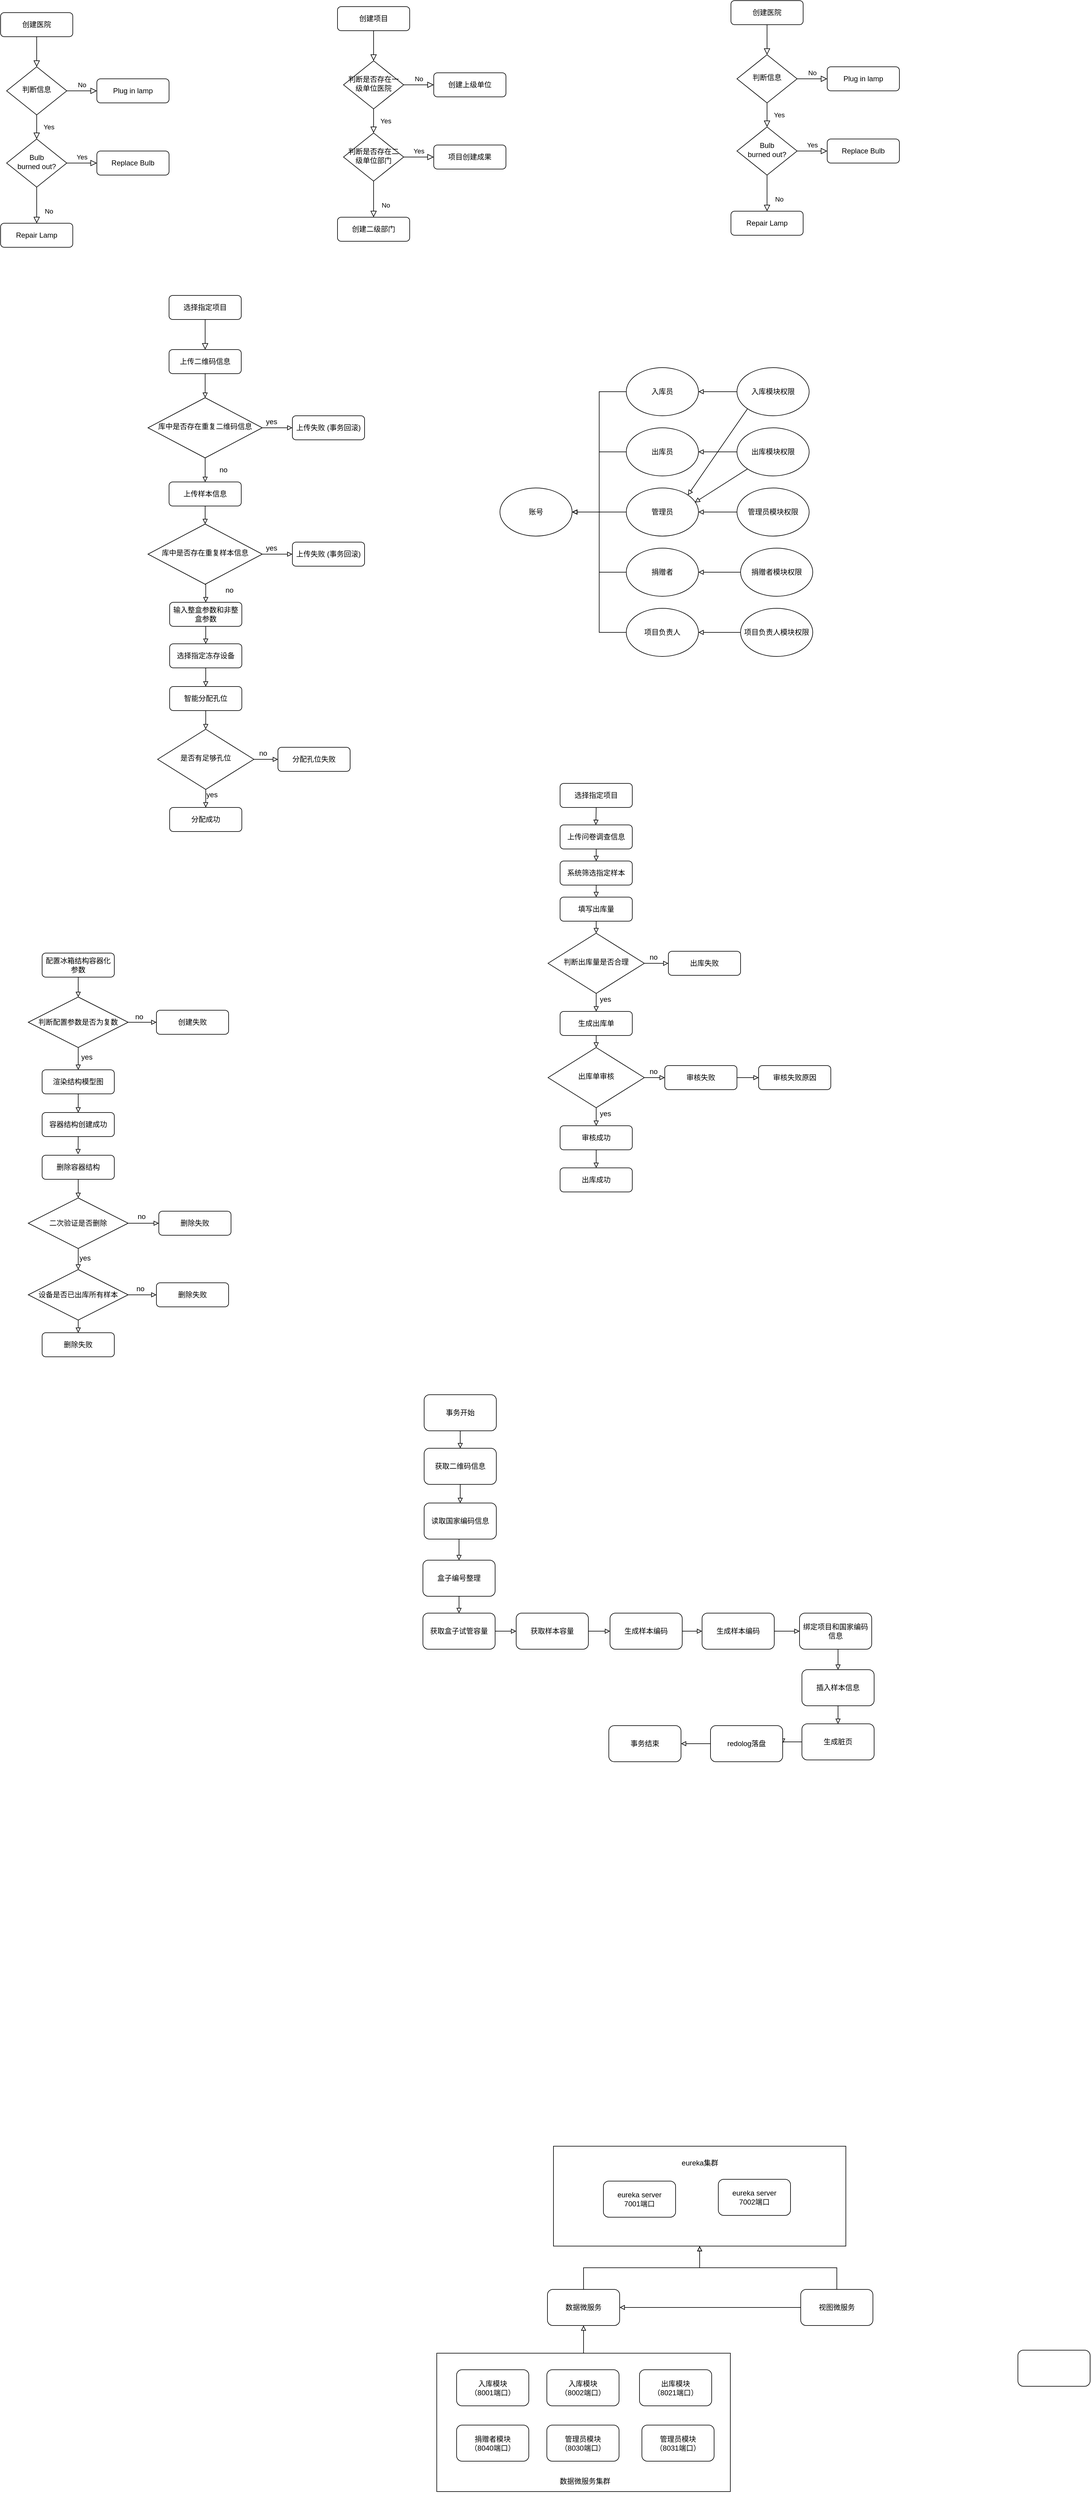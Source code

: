 <mxfile version="17.4.0" type="github">
  <diagram id="C5RBs43oDa-KdzZeNtuy" name="Page-1">
    <mxGraphModel dx="1426" dy="726" grid="0" gridSize="10" guides="1" tooltips="1" connect="1" arrows="1" fold="1" page="1" pageScale="1" pageWidth="827" pageHeight="1169" math="0" shadow="0">
      <root>
        <mxCell id="WIyWlLk6GJQsqaUBKTNV-0" />
        <mxCell id="WIyWlLk6GJQsqaUBKTNV-1" parent="WIyWlLk6GJQsqaUBKTNV-0" />
        <mxCell id="WIyWlLk6GJQsqaUBKTNV-2" value="" style="rounded=0;html=1;jettySize=auto;orthogonalLoop=1;fontSize=11;endArrow=block;endFill=0;endSize=8;strokeWidth=1;shadow=0;labelBackgroundColor=none;edgeStyle=orthogonalEdgeStyle;" parent="WIyWlLk6GJQsqaUBKTNV-1" source="WIyWlLk6GJQsqaUBKTNV-3" target="WIyWlLk6GJQsqaUBKTNV-6" edge="1">
          <mxGeometry relative="1" as="geometry" />
        </mxCell>
        <mxCell id="WIyWlLk6GJQsqaUBKTNV-3" value="创建医院" style="rounded=1;whiteSpace=wrap;html=1;fontSize=12;glass=0;strokeWidth=1;shadow=0;" parent="WIyWlLk6GJQsqaUBKTNV-1" vertex="1">
          <mxGeometry x="160" y="80" width="120" height="40" as="geometry" />
        </mxCell>
        <mxCell id="WIyWlLk6GJQsqaUBKTNV-4" value="Yes" style="rounded=0;html=1;jettySize=auto;orthogonalLoop=1;fontSize=11;endArrow=block;endFill=0;endSize=8;strokeWidth=1;shadow=0;labelBackgroundColor=none;edgeStyle=orthogonalEdgeStyle;" parent="WIyWlLk6GJQsqaUBKTNV-1" source="WIyWlLk6GJQsqaUBKTNV-6" target="WIyWlLk6GJQsqaUBKTNV-10" edge="1">
          <mxGeometry y="20" relative="1" as="geometry">
            <mxPoint as="offset" />
          </mxGeometry>
        </mxCell>
        <mxCell id="WIyWlLk6GJQsqaUBKTNV-5" value="No" style="edgeStyle=orthogonalEdgeStyle;rounded=0;html=1;jettySize=auto;orthogonalLoop=1;fontSize=11;endArrow=block;endFill=0;endSize=8;strokeWidth=1;shadow=0;labelBackgroundColor=none;" parent="WIyWlLk6GJQsqaUBKTNV-1" source="WIyWlLk6GJQsqaUBKTNV-6" target="WIyWlLk6GJQsqaUBKTNV-7" edge="1">
          <mxGeometry y="10" relative="1" as="geometry">
            <mxPoint as="offset" />
          </mxGeometry>
        </mxCell>
        <mxCell id="WIyWlLk6GJQsqaUBKTNV-6" value="判断信息" style="rhombus;whiteSpace=wrap;html=1;shadow=0;fontFamily=Helvetica;fontSize=12;align=center;strokeWidth=1;spacing=6;spacingTop=-4;" parent="WIyWlLk6GJQsqaUBKTNV-1" vertex="1">
          <mxGeometry x="170" y="170" width="100" height="80" as="geometry" />
        </mxCell>
        <mxCell id="WIyWlLk6GJQsqaUBKTNV-7" value="Plug in lamp" style="rounded=1;whiteSpace=wrap;html=1;fontSize=12;glass=0;strokeWidth=1;shadow=0;" parent="WIyWlLk6GJQsqaUBKTNV-1" vertex="1">
          <mxGeometry x="320" y="190" width="120" height="40" as="geometry" />
        </mxCell>
        <mxCell id="WIyWlLk6GJQsqaUBKTNV-8" value="No" style="rounded=0;html=1;jettySize=auto;orthogonalLoop=1;fontSize=11;endArrow=block;endFill=0;endSize=8;strokeWidth=1;shadow=0;labelBackgroundColor=none;edgeStyle=orthogonalEdgeStyle;" parent="WIyWlLk6GJQsqaUBKTNV-1" source="WIyWlLk6GJQsqaUBKTNV-10" target="WIyWlLk6GJQsqaUBKTNV-11" edge="1">
          <mxGeometry x="0.333" y="20" relative="1" as="geometry">
            <mxPoint as="offset" />
          </mxGeometry>
        </mxCell>
        <mxCell id="WIyWlLk6GJQsqaUBKTNV-9" value="Yes" style="edgeStyle=orthogonalEdgeStyle;rounded=0;html=1;jettySize=auto;orthogonalLoop=1;fontSize=11;endArrow=block;endFill=0;endSize=8;strokeWidth=1;shadow=0;labelBackgroundColor=none;" parent="WIyWlLk6GJQsqaUBKTNV-1" source="WIyWlLk6GJQsqaUBKTNV-10" target="WIyWlLk6GJQsqaUBKTNV-12" edge="1">
          <mxGeometry y="10" relative="1" as="geometry">
            <mxPoint as="offset" />
          </mxGeometry>
        </mxCell>
        <mxCell id="WIyWlLk6GJQsqaUBKTNV-10" value="Bulb&lt;br&gt;burned out?" style="rhombus;whiteSpace=wrap;html=1;shadow=0;fontFamily=Helvetica;fontSize=12;align=center;strokeWidth=1;spacing=6;spacingTop=-4;" parent="WIyWlLk6GJQsqaUBKTNV-1" vertex="1">
          <mxGeometry x="170" y="290" width="100" height="80" as="geometry" />
        </mxCell>
        <mxCell id="WIyWlLk6GJQsqaUBKTNV-11" value="Repair Lamp" style="rounded=1;whiteSpace=wrap;html=1;fontSize=12;glass=0;strokeWidth=1;shadow=0;" parent="WIyWlLk6GJQsqaUBKTNV-1" vertex="1">
          <mxGeometry x="160" y="430" width="120" height="40" as="geometry" />
        </mxCell>
        <mxCell id="WIyWlLk6GJQsqaUBKTNV-12" value="Replace Bulb" style="rounded=1;whiteSpace=wrap;html=1;fontSize=12;glass=0;strokeWidth=1;shadow=0;" parent="WIyWlLk6GJQsqaUBKTNV-1" vertex="1">
          <mxGeometry x="320" y="310" width="120" height="40" as="geometry" />
        </mxCell>
        <mxCell id="_kGjOmaSfH24N_Pq6zkd-0" value="" style="rounded=0;html=1;jettySize=auto;orthogonalLoop=1;fontSize=11;endArrow=block;endFill=0;endSize=8;strokeWidth=1;shadow=0;labelBackgroundColor=none;edgeStyle=orthogonalEdgeStyle;" parent="WIyWlLk6GJQsqaUBKTNV-1" source="_kGjOmaSfH24N_Pq6zkd-1" target="_kGjOmaSfH24N_Pq6zkd-4" edge="1">
          <mxGeometry relative="1" as="geometry" />
        </mxCell>
        <mxCell id="_kGjOmaSfH24N_Pq6zkd-1" value="创建项目" style="rounded=1;whiteSpace=wrap;html=1;fontSize=12;glass=0;strokeWidth=1;shadow=0;" parent="WIyWlLk6GJQsqaUBKTNV-1" vertex="1">
          <mxGeometry x="720" y="70" width="120" height="40" as="geometry" />
        </mxCell>
        <mxCell id="_kGjOmaSfH24N_Pq6zkd-2" value="Yes" style="rounded=0;html=1;jettySize=auto;orthogonalLoop=1;fontSize=11;endArrow=block;endFill=0;endSize=8;strokeWidth=1;shadow=0;labelBackgroundColor=none;edgeStyle=orthogonalEdgeStyle;" parent="WIyWlLk6GJQsqaUBKTNV-1" source="_kGjOmaSfH24N_Pq6zkd-4" target="_kGjOmaSfH24N_Pq6zkd-8" edge="1">
          <mxGeometry y="20" relative="1" as="geometry">
            <mxPoint as="offset" />
          </mxGeometry>
        </mxCell>
        <mxCell id="_kGjOmaSfH24N_Pq6zkd-3" value="No" style="edgeStyle=orthogonalEdgeStyle;rounded=0;html=1;jettySize=auto;orthogonalLoop=1;fontSize=11;endArrow=block;endFill=0;endSize=8;strokeWidth=1;shadow=0;labelBackgroundColor=none;" parent="WIyWlLk6GJQsqaUBKTNV-1" source="_kGjOmaSfH24N_Pq6zkd-4" target="_kGjOmaSfH24N_Pq6zkd-5" edge="1">
          <mxGeometry y="10" relative="1" as="geometry">
            <mxPoint as="offset" />
          </mxGeometry>
        </mxCell>
        <mxCell id="_kGjOmaSfH24N_Pq6zkd-4" value="判断是否存在一级单位医院" style="rhombus;whiteSpace=wrap;html=1;shadow=0;fontFamily=Helvetica;fontSize=12;align=center;strokeWidth=1;spacing=6;spacingTop=-4;" parent="WIyWlLk6GJQsqaUBKTNV-1" vertex="1">
          <mxGeometry x="730" y="160" width="100" height="80" as="geometry" />
        </mxCell>
        <mxCell id="_kGjOmaSfH24N_Pq6zkd-5" value="创建上级单位" style="rounded=1;whiteSpace=wrap;html=1;fontSize=12;glass=0;strokeWidth=1;shadow=0;" parent="WIyWlLk6GJQsqaUBKTNV-1" vertex="1">
          <mxGeometry x="880" y="180" width="120" height="40" as="geometry" />
        </mxCell>
        <mxCell id="_kGjOmaSfH24N_Pq6zkd-6" value="No" style="rounded=0;html=1;jettySize=auto;orthogonalLoop=1;fontSize=11;endArrow=block;endFill=0;endSize=8;strokeWidth=1;shadow=0;labelBackgroundColor=none;edgeStyle=orthogonalEdgeStyle;" parent="WIyWlLk6GJQsqaUBKTNV-1" source="_kGjOmaSfH24N_Pq6zkd-8" target="_kGjOmaSfH24N_Pq6zkd-9" edge="1">
          <mxGeometry x="0.333" y="20" relative="1" as="geometry">
            <mxPoint as="offset" />
          </mxGeometry>
        </mxCell>
        <mxCell id="_kGjOmaSfH24N_Pq6zkd-7" value="Yes" style="edgeStyle=orthogonalEdgeStyle;rounded=0;html=1;jettySize=auto;orthogonalLoop=1;fontSize=11;endArrow=block;endFill=0;endSize=8;strokeWidth=1;shadow=0;labelBackgroundColor=none;" parent="WIyWlLk6GJQsqaUBKTNV-1" source="_kGjOmaSfH24N_Pq6zkd-8" target="_kGjOmaSfH24N_Pq6zkd-10" edge="1">
          <mxGeometry y="10" relative="1" as="geometry">
            <mxPoint as="offset" />
          </mxGeometry>
        </mxCell>
        <mxCell id="_kGjOmaSfH24N_Pq6zkd-8" value="判断是否存在二级单位部门" style="rhombus;whiteSpace=wrap;html=1;shadow=0;fontFamily=Helvetica;fontSize=12;align=center;strokeWidth=1;spacing=6;spacingTop=-4;" parent="WIyWlLk6GJQsqaUBKTNV-1" vertex="1">
          <mxGeometry x="730" y="280" width="100" height="80" as="geometry" />
        </mxCell>
        <mxCell id="_kGjOmaSfH24N_Pq6zkd-9" value="创建二级部门" style="rounded=1;whiteSpace=wrap;html=1;fontSize=12;glass=0;strokeWidth=1;shadow=0;" parent="WIyWlLk6GJQsqaUBKTNV-1" vertex="1">
          <mxGeometry x="720" y="420" width="120" height="40" as="geometry" />
        </mxCell>
        <mxCell id="_kGjOmaSfH24N_Pq6zkd-10" value="项目创建成果" style="rounded=1;whiteSpace=wrap;html=1;fontSize=12;glass=0;strokeWidth=1;shadow=0;" parent="WIyWlLk6GJQsqaUBKTNV-1" vertex="1">
          <mxGeometry x="880" y="300" width="120" height="40" as="geometry" />
        </mxCell>
        <mxCell id="_kGjOmaSfH24N_Pq6zkd-11" value="" style="rounded=0;html=1;jettySize=auto;orthogonalLoop=1;fontSize=11;endArrow=block;endFill=0;endSize=8;strokeWidth=1;shadow=0;labelBackgroundColor=none;edgeStyle=orthogonalEdgeStyle;" parent="WIyWlLk6GJQsqaUBKTNV-1" source="_kGjOmaSfH24N_Pq6zkd-12" target="_kGjOmaSfH24N_Pq6zkd-15" edge="1">
          <mxGeometry relative="1" as="geometry" />
        </mxCell>
        <mxCell id="_kGjOmaSfH24N_Pq6zkd-12" value="创建医院" style="rounded=1;whiteSpace=wrap;html=1;fontSize=12;glass=0;strokeWidth=1;shadow=0;" parent="WIyWlLk6GJQsqaUBKTNV-1" vertex="1">
          <mxGeometry x="1374" y="60" width="120" height="40" as="geometry" />
        </mxCell>
        <mxCell id="_kGjOmaSfH24N_Pq6zkd-13" value="Yes" style="rounded=0;html=1;jettySize=auto;orthogonalLoop=1;fontSize=11;endArrow=block;endFill=0;endSize=8;strokeWidth=1;shadow=0;labelBackgroundColor=none;edgeStyle=orthogonalEdgeStyle;" parent="WIyWlLk6GJQsqaUBKTNV-1" source="_kGjOmaSfH24N_Pq6zkd-15" target="_kGjOmaSfH24N_Pq6zkd-19" edge="1">
          <mxGeometry y="20" relative="1" as="geometry">
            <mxPoint as="offset" />
          </mxGeometry>
        </mxCell>
        <mxCell id="_kGjOmaSfH24N_Pq6zkd-14" value="No" style="edgeStyle=orthogonalEdgeStyle;rounded=0;html=1;jettySize=auto;orthogonalLoop=1;fontSize=11;endArrow=block;endFill=0;endSize=8;strokeWidth=1;shadow=0;labelBackgroundColor=none;" parent="WIyWlLk6GJQsqaUBKTNV-1" source="_kGjOmaSfH24N_Pq6zkd-15" target="_kGjOmaSfH24N_Pq6zkd-16" edge="1">
          <mxGeometry y="10" relative="1" as="geometry">
            <mxPoint as="offset" />
          </mxGeometry>
        </mxCell>
        <mxCell id="_kGjOmaSfH24N_Pq6zkd-15" value="判断信息" style="rhombus;whiteSpace=wrap;html=1;shadow=0;fontFamily=Helvetica;fontSize=12;align=center;strokeWidth=1;spacing=6;spacingTop=-4;" parent="WIyWlLk6GJQsqaUBKTNV-1" vertex="1">
          <mxGeometry x="1384" y="150" width="100" height="80" as="geometry" />
        </mxCell>
        <mxCell id="_kGjOmaSfH24N_Pq6zkd-16" value="Plug in lamp" style="rounded=1;whiteSpace=wrap;html=1;fontSize=12;glass=0;strokeWidth=1;shadow=0;" parent="WIyWlLk6GJQsqaUBKTNV-1" vertex="1">
          <mxGeometry x="1534" y="170" width="120" height="40" as="geometry" />
        </mxCell>
        <mxCell id="_kGjOmaSfH24N_Pq6zkd-17" value="No" style="rounded=0;html=1;jettySize=auto;orthogonalLoop=1;fontSize=11;endArrow=block;endFill=0;endSize=8;strokeWidth=1;shadow=0;labelBackgroundColor=none;edgeStyle=orthogonalEdgeStyle;" parent="WIyWlLk6GJQsqaUBKTNV-1" source="_kGjOmaSfH24N_Pq6zkd-19" target="_kGjOmaSfH24N_Pq6zkd-20" edge="1">
          <mxGeometry x="0.333" y="20" relative="1" as="geometry">
            <mxPoint as="offset" />
          </mxGeometry>
        </mxCell>
        <mxCell id="_kGjOmaSfH24N_Pq6zkd-18" value="Yes" style="edgeStyle=orthogonalEdgeStyle;rounded=0;html=1;jettySize=auto;orthogonalLoop=1;fontSize=11;endArrow=block;endFill=0;endSize=8;strokeWidth=1;shadow=0;labelBackgroundColor=none;" parent="WIyWlLk6GJQsqaUBKTNV-1" source="_kGjOmaSfH24N_Pq6zkd-19" target="_kGjOmaSfH24N_Pq6zkd-21" edge="1">
          <mxGeometry y="10" relative="1" as="geometry">
            <mxPoint as="offset" />
          </mxGeometry>
        </mxCell>
        <mxCell id="_kGjOmaSfH24N_Pq6zkd-19" value="Bulb&lt;br&gt;burned out?" style="rhombus;whiteSpace=wrap;html=1;shadow=0;fontFamily=Helvetica;fontSize=12;align=center;strokeWidth=1;spacing=6;spacingTop=-4;" parent="WIyWlLk6GJQsqaUBKTNV-1" vertex="1">
          <mxGeometry x="1384" y="270" width="100" height="80" as="geometry" />
        </mxCell>
        <mxCell id="_kGjOmaSfH24N_Pq6zkd-20" value="Repair Lamp" style="rounded=1;whiteSpace=wrap;html=1;fontSize=12;glass=0;strokeWidth=1;shadow=0;" parent="WIyWlLk6GJQsqaUBKTNV-1" vertex="1">
          <mxGeometry x="1374" y="410" width="120" height="40" as="geometry" />
        </mxCell>
        <mxCell id="_kGjOmaSfH24N_Pq6zkd-21" value="Replace Bulb" style="rounded=1;whiteSpace=wrap;html=1;fontSize=12;glass=0;strokeWidth=1;shadow=0;" parent="WIyWlLk6GJQsqaUBKTNV-1" vertex="1">
          <mxGeometry x="1534" y="290" width="120" height="40" as="geometry" />
        </mxCell>
        <mxCell id="Q3ER_oJ4upft97_VXmoo-0" value="" style="rounded=0;html=1;jettySize=auto;orthogonalLoop=1;fontSize=11;endArrow=block;endFill=0;endSize=8;strokeWidth=1;shadow=0;labelBackgroundColor=none;edgeStyle=orthogonalEdgeStyle;entryX=0.5;entryY=0;entryDx=0;entryDy=0;" parent="WIyWlLk6GJQsqaUBKTNV-1" source="Q3ER_oJ4upft97_VXmoo-1" target="Q3ER_oJ4upft97_VXmoo-11" edge="1">
          <mxGeometry relative="1" as="geometry">
            <mxPoint x="500" y="640" as="targetPoint" />
          </mxGeometry>
        </mxCell>
        <mxCell id="Q3ER_oJ4upft97_VXmoo-1" value="选择指定项目" style="rounded=1;whiteSpace=wrap;html=1;fontSize=12;glass=0;strokeWidth=1;shadow=0;" parent="WIyWlLk6GJQsqaUBKTNV-1" vertex="1">
          <mxGeometry x="440" y="550" width="120" height="40" as="geometry" />
        </mxCell>
        <mxCell id="Q3ER_oJ4upft97_VXmoo-15" value="" style="edgeStyle=orthogonalEdgeStyle;rounded=0;orthogonalLoop=1;jettySize=auto;html=1;endArrow=block;endFill=0;entryX=0.5;entryY=0;entryDx=0;entryDy=0;" parent="WIyWlLk6GJQsqaUBKTNV-1" source="Q3ER_oJ4upft97_VXmoo-11" target="Q3ER_oJ4upft97_VXmoo-16" edge="1">
          <mxGeometry relative="1" as="geometry">
            <mxPoint x="500" y="720" as="targetPoint" />
          </mxGeometry>
        </mxCell>
        <mxCell id="Q3ER_oJ4upft97_VXmoo-11" value="上传二维码信息" style="rounded=1;whiteSpace=wrap;html=1;fontSize=12;glass=0;strokeWidth=1;shadow=0;" parent="WIyWlLk6GJQsqaUBKTNV-1" vertex="1">
          <mxGeometry x="440" y="640" width="120" height="40" as="geometry" />
        </mxCell>
        <mxCell id="Q3ER_oJ4upft97_VXmoo-18" style="edgeStyle=orthogonalEdgeStyle;rounded=0;orthogonalLoop=1;jettySize=auto;html=1;exitX=1;exitY=0.5;exitDx=0;exitDy=0;entryX=0;entryY=0.5;entryDx=0;entryDy=0;endArrow=block;endFill=0;" parent="WIyWlLk6GJQsqaUBKTNV-1" source="Q3ER_oJ4upft97_VXmoo-16" target="Q3ER_oJ4upft97_VXmoo-17" edge="1">
          <mxGeometry relative="1" as="geometry">
            <Array as="points">
              <mxPoint x="615" y="770" />
              <mxPoint x="615" y="770" />
            </Array>
          </mxGeometry>
        </mxCell>
        <mxCell id="Q3ER_oJ4upft97_VXmoo-20" style="edgeStyle=orthogonalEdgeStyle;rounded=0;orthogonalLoop=1;jettySize=auto;html=1;exitX=0.5;exitY=1;exitDx=0;exitDy=0;endArrow=block;endFill=0;entryX=0.5;entryY=0;entryDx=0;entryDy=0;" parent="WIyWlLk6GJQsqaUBKTNV-1" source="Q3ER_oJ4upft97_VXmoo-16" target="Q3ER_oJ4upft97_VXmoo-21" edge="1">
          <mxGeometry relative="1" as="geometry">
            <mxPoint x="515" y="880" as="targetPoint" />
          </mxGeometry>
        </mxCell>
        <mxCell id="Q3ER_oJ4upft97_VXmoo-16" value="库中是否存在重复二维码信息" style="rhombus;whiteSpace=wrap;html=1;shadow=0;fontFamily=Helvetica;fontSize=12;align=center;strokeWidth=1;spacing=6;spacingTop=-4;" parent="WIyWlLk6GJQsqaUBKTNV-1" vertex="1">
          <mxGeometry x="405" y="720" width="190" height="100" as="geometry" />
        </mxCell>
        <mxCell id="Q3ER_oJ4upft97_VXmoo-17" value="上传失败 (事务回滚)" style="rounded=1;whiteSpace=wrap;html=1;fontSize=12;glass=0;strokeWidth=1;shadow=0;" parent="WIyWlLk6GJQsqaUBKTNV-1" vertex="1">
          <mxGeometry x="645" y="750" width="120" height="40" as="geometry" />
        </mxCell>
        <mxCell id="Q3ER_oJ4upft97_VXmoo-19" value="yes" style="text;html=1;align=center;verticalAlign=middle;resizable=0;points=[];autosize=1;strokeColor=none;fillColor=none;" parent="WIyWlLk6GJQsqaUBKTNV-1" vertex="1">
          <mxGeometry x="595" y="750" width="30" height="20" as="geometry" />
        </mxCell>
        <mxCell id="Q3ER_oJ4upft97_VXmoo-23" style="edgeStyle=orthogonalEdgeStyle;rounded=0;orthogonalLoop=1;jettySize=auto;html=1;exitX=0.5;exitY=1;exitDx=0;exitDy=0;endArrow=block;endFill=0;entryX=0.5;entryY=0;entryDx=0;entryDy=0;" parent="WIyWlLk6GJQsqaUBKTNV-1" source="Q3ER_oJ4upft97_VXmoo-21" target="Q3ER_oJ4upft97_VXmoo-24" edge="1">
          <mxGeometry relative="1" as="geometry">
            <mxPoint x="515" y="940" as="targetPoint" />
          </mxGeometry>
        </mxCell>
        <mxCell id="Q3ER_oJ4upft97_VXmoo-21" value="上传样本信息" style="rounded=1;whiteSpace=wrap;html=1;fontSize=12;glass=0;strokeWidth=1;shadow=0;" parent="WIyWlLk6GJQsqaUBKTNV-1" vertex="1">
          <mxGeometry x="440" y="860" width="120" height="40" as="geometry" />
        </mxCell>
        <mxCell id="Q3ER_oJ4upft97_VXmoo-22" value="no" style="text;html=1;align=center;verticalAlign=middle;resizable=0;points=[];autosize=1;strokeColor=none;fillColor=none;" parent="WIyWlLk6GJQsqaUBKTNV-1" vertex="1">
          <mxGeometry x="515" y="830" width="30" height="20" as="geometry" />
        </mxCell>
        <mxCell id="Q3ER_oJ4upft97_VXmoo-25" style="edgeStyle=orthogonalEdgeStyle;rounded=0;orthogonalLoop=1;jettySize=auto;html=1;exitX=0.5;exitY=1;exitDx=0;exitDy=0;endArrow=block;endFill=0;entryX=0.5;entryY=0;entryDx=0;entryDy=0;" parent="WIyWlLk6GJQsqaUBKTNV-1" source="Q3ER_oJ4upft97_VXmoo-24" target="Q3ER_oJ4upft97_VXmoo-30" edge="1">
          <mxGeometry relative="1" as="geometry">
            <mxPoint x="515" y="1060" as="targetPoint" />
          </mxGeometry>
        </mxCell>
        <mxCell id="Q3ER_oJ4upft97_VXmoo-26" style="edgeStyle=orthogonalEdgeStyle;rounded=0;orthogonalLoop=1;jettySize=auto;html=1;exitX=1;exitY=0.5;exitDx=0;exitDy=0;endArrow=block;endFill=0;entryX=0;entryY=0.5;entryDx=0;entryDy=0;" parent="WIyWlLk6GJQsqaUBKTNV-1" source="Q3ER_oJ4upft97_VXmoo-24" target="Q3ER_oJ4upft97_VXmoo-29" edge="1">
          <mxGeometry relative="1" as="geometry">
            <mxPoint x="645" y="980" as="targetPoint" />
          </mxGeometry>
        </mxCell>
        <mxCell id="Q3ER_oJ4upft97_VXmoo-24" value="库中是否存在重复样本信息" style="rhombus;whiteSpace=wrap;html=1;shadow=0;fontFamily=Helvetica;fontSize=12;align=center;strokeWidth=1;spacing=6;spacingTop=-4;" parent="WIyWlLk6GJQsqaUBKTNV-1" vertex="1">
          <mxGeometry x="405" y="930" width="190" height="100" as="geometry" />
        </mxCell>
        <mxCell id="Q3ER_oJ4upft97_VXmoo-27" value="yes" style="text;html=1;align=center;verticalAlign=middle;resizable=0;points=[];autosize=1;strokeColor=none;fillColor=none;" parent="WIyWlLk6GJQsqaUBKTNV-1" vertex="1">
          <mxGeometry x="595" y="960" width="30" height="20" as="geometry" />
        </mxCell>
        <mxCell id="Q3ER_oJ4upft97_VXmoo-28" value="no" style="text;html=1;align=center;verticalAlign=middle;resizable=0;points=[];autosize=1;strokeColor=none;fillColor=none;" parent="WIyWlLk6GJQsqaUBKTNV-1" vertex="1">
          <mxGeometry x="525" y="1030" width="30" height="20" as="geometry" />
        </mxCell>
        <mxCell id="Q3ER_oJ4upft97_VXmoo-29" value="上传失败 (事务回滚)" style="rounded=1;whiteSpace=wrap;html=1;fontSize=12;glass=0;strokeWidth=1;shadow=0;" parent="WIyWlLk6GJQsqaUBKTNV-1" vertex="1">
          <mxGeometry x="645" y="960" width="120" height="40" as="geometry" />
        </mxCell>
        <mxCell id="Q3ER_oJ4upft97_VXmoo-31" style="edgeStyle=orthogonalEdgeStyle;rounded=0;orthogonalLoop=1;jettySize=auto;html=1;exitX=0.5;exitY=1;exitDx=0;exitDy=0;endArrow=block;endFill=0;entryX=0.5;entryY=0;entryDx=0;entryDy=0;" parent="WIyWlLk6GJQsqaUBKTNV-1" source="Q3ER_oJ4upft97_VXmoo-30" target="Q3ER_oJ4upft97_VXmoo-40" edge="1">
          <mxGeometry relative="1" as="geometry">
            <mxPoint x="501" y="1130" as="targetPoint" />
          </mxGeometry>
        </mxCell>
        <mxCell id="Q3ER_oJ4upft97_VXmoo-30" value="输入整盒参数和非整盒参数" style="rounded=1;whiteSpace=wrap;html=1;fontSize=12;glass=0;strokeWidth=1;shadow=0;" parent="WIyWlLk6GJQsqaUBKTNV-1" vertex="1">
          <mxGeometry x="441" y="1060" width="120" height="40" as="geometry" />
        </mxCell>
        <mxCell id="Q3ER_oJ4upft97_VXmoo-33" style="edgeStyle=orthogonalEdgeStyle;rounded=0;orthogonalLoop=1;jettySize=auto;html=1;exitX=0.5;exitY=1;exitDx=0;exitDy=0;endArrow=block;endFill=0;entryX=0.5;entryY=0;entryDx=0;entryDy=0;" parent="WIyWlLk6GJQsqaUBKTNV-1" source="Q3ER_oJ4upft97_VXmoo-32" target="Q3ER_oJ4upft97_VXmoo-34" edge="1">
          <mxGeometry relative="1" as="geometry">
            <mxPoint x="501" y="1281" as="targetPoint" />
          </mxGeometry>
        </mxCell>
        <mxCell id="Q3ER_oJ4upft97_VXmoo-32" value="智能分配孔位" style="rounded=1;whiteSpace=wrap;html=1;fontSize=12;glass=0;strokeWidth=1;shadow=0;" parent="WIyWlLk6GJQsqaUBKTNV-1" vertex="1">
          <mxGeometry x="441" y="1200" width="120" height="40" as="geometry" />
        </mxCell>
        <mxCell id="Q3ER_oJ4upft97_VXmoo-35" style="edgeStyle=orthogonalEdgeStyle;rounded=0;orthogonalLoop=1;jettySize=auto;html=1;exitX=0.5;exitY=1;exitDx=0;exitDy=0;endArrow=block;endFill=0;entryX=0.5;entryY=0;entryDx=0;entryDy=0;" parent="WIyWlLk6GJQsqaUBKTNV-1" source="Q3ER_oJ4upft97_VXmoo-34" target="Q3ER_oJ4upft97_VXmoo-39" edge="1">
          <mxGeometry relative="1" as="geometry">
            <mxPoint x="501" y="1401" as="targetPoint" />
          </mxGeometry>
        </mxCell>
        <mxCell id="Q3ER_oJ4upft97_VXmoo-36" style="edgeStyle=orthogonalEdgeStyle;rounded=0;orthogonalLoop=1;jettySize=auto;html=1;exitX=1;exitY=0.5;exitDx=0;exitDy=0;endArrow=block;endFill=0;entryX=0;entryY=0.5;entryDx=0;entryDy=0;" parent="WIyWlLk6GJQsqaUBKTNV-1" source="Q3ER_oJ4upft97_VXmoo-34" target="Q3ER_oJ4upft97_VXmoo-37" edge="1">
          <mxGeometry relative="1" as="geometry">
            <mxPoint x="611" y="1321" as="targetPoint" />
          </mxGeometry>
        </mxCell>
        <mxCell id="Q3ER_oJ4upft97_VXmoo-34" value="是否有足够孔位" style="rhombus;whiteSpace=wrap;html=1;shadow=0;fontFamily=Helvetica;fontSize=12;align=center;strokeWidth=1;spacing=6;spacingTop=-4;" parent="WIyWlLk6GJQsqaUBKTNV-1" vertex="1">
          <mxGeometry x="421" y="1271" width="160" height="100" as="geometry" />
        </mxCell>
        <mxCell id="Q3ER_oJ4upft97_VXmoo-37" value="分配孔位失败" style="rounded=1;whiteSpace=wrap;html=1;fontSize=12;glass=0;strokeWidth=1;shadow=0;" parent="WIyWlLk6GJQsqaUBKTNV-1" vertex="1">
          <mxGeometry x="621" y="1301" width="120" height="40" as="geometry" />
        </mxCell>
        <mxCell id="Q3ER_oJ4upft97_VXmoo-39" value="分配成功" style="rounded=1;whiteSpace=wrap;html=1;fontSize=12;glass=0;strokeWidth=1;shadow=0;" parent="WIyWlLk6GJQsqaUBKTNV-1" vertex="1">
          <mxGeometry x="441" y="1401" width="120" height="40" as="geometry" />
        </mxCell>
        <mxCell id="Q3ER_oJ4upft97_VXmoo-41" style="edgeStyle=orthogonalEdgeStyle;rounded=0;orthogonalLoop=1;jettySize=auto;html=1;exitX=0.5;exitY=1;exitDx=0;exitDy=0;entryX=0.5;entryY=0;entryDx=0;entryDy=0;endArrow=block;endFill=0;" parent="WIyWlLk6GJQsqaUBKTNV-1" source="Q3ER_oJ4upft97_VXmoo-40" target="Q3ER_oJ4upft97_VXmoo-32" edge="1">
          <mxGeometry relative="1" as="geometry" />
        </mxCell>
        <mxCell id="Q3ER_oJ4upft97_VXmoo-40" value="选择指定冻存设备" style="rounded=1;whiteSpace=wrap;html=1;fontSize=12;glass=0;strokeWidth=1;shadow=0;" parent="WIyWlLk6GJQsqaUBKTNV-1" vertex="1">
          <mxGeometry x="441" y="1129" width="120" height="40" as="geometry" />
        </mxCell>
        <mxCell id="Q3ER_oJ4upft97_VXmoo-42" value="no" style="text;html=1;align=center;verticalAlign=middle;resizable=0;points=[];autosize=1;strokeColor=none;fillColor=none;" parent="WIyWlLk6GJQsqaUBKTNV-1" vertex="1">
          <mxGeometry x="581" y="1301" width="30" height="20" as="geometry" />
        </mxCell>
        <mxCell id="Q3ER_oJ4upft97_VXmoo-43" value="yes" style="text;html=1;align=center;verticalAlign=middle;resizable=0;points=[];autosize=1;strokeColor=none;fillColor=none;" parent="WIyWlLk6GJQsqaUBKTNV-1" vertex="1">
          <mxGeometry x="496" y="1370" width="30" height="20" as="geometry" />
        </mxCell>
        <mxCell id="Q3ER_oJ4upft97_VXmoo-49" style="edgeStyle=orthogonalEdgeStyle;rounded=0;orthogonalLoop=1;jettySize=auto;html=1;exitX=0;exitY=0.5;exitDx=0;exitDy=0;entryX=1;entryY=0.5;entryDx=0;entryDy=0;endArrow=block;endFill=0;" parent="WIyWlLk6GJQsqaUBKTNV-1" source="Q3ER_oJ4upft97_VXmoo-44" target="Q3ER_oJ4upft97_VXmoo-45" edge="1">
          <mxGeometry relative="1" as="geometry" />
        </mxCell>
        <mxCell id="Q3ER_oJ4upft97_VXmoo-44" value="入库模块权限" style="ellipse;whiteSpace=wrap;html=1;" parent="WIyWlLk6GJQsqaUBKTNV-1" vertex="1">
          <mxGeometry x="1384" y="670" width="120" height="80" as="geometry" />
        </mxCell>
        <mxCell id="Q3ER_oJ4upft97_VXmoo-47" style="edgeStyle=orthogonalEdgeStyle;rounded=0;orthogonalLoop=1;jettySize=auto;html=1;exitX=0;exitY=0.5;exitDx=0;exitDy=0;entryX=1;entryY=0.5;entryDx=0;entryDy=0;endArrow=block;endFill=0;" parent="WIyWlLk6GJQsqaUBKTNV-1" source="Q3ER_oJ4upft97_VXmoo-45" target="Q3ER_oJ4upft97_VXmoo-46" edge="1">
          <mxGeometry relative="1" as="geometry" />
        </mxCell>
        <mxCell id="Q3ER_oJ4upft97_VXmoo-45" value="入库员" style="ellipse;whiteSpace=wrap;html=1;" parent="WIyWlLk6GJQsqaUBKTNV-1" vertex="1">
          <mxGeometry x="1200" y="670" width="120" height="80" as="geometry" />
        </mxCell>
        <mxCell id="Q3ER_oJ4upft97_VXmoo-46" value="账号" style="ellipse;whiteSpace=wrap;html=1;" parent="WIyWlLk6GJQsqaUBKTNV-1" vertex="1">
          <mxGeometry x="990" y="870" width="120" height="80" as="geometry" />
        </mxCell>
        <mxCell id="Q3ER_oJ4upft97_VXmoo-50" style="edgeStyle=orthogonalEdgeStyle;rounded=0;orthogonalLoop=1;jettySize=auto;html=1;exitX=0;exitY=0.5;exitDx=0;exitDy=0;entryX=1;entryY=0.5;entryDx=0;entryDy=0;endArrow=block;endFill=0;" parent="WIyWlLk6GJQsqaUBKTNV-1" source="Q3ER_oJ4upft97_VXmoo-51" target="Q3ER_oJ4upft97_VXmoo-52" edge="1">
          <mxGeometry relative="1" as="geometry" />
        </mxCell>
        <mxCell id="Q3ER_oJ4upft97_VXmoo-51" value="出库模块权限" style="ellipse;whiteSpace=wrap;html=1;" parent="WIyWlLk6GJQsqaUBKTNV-1" vertex="1">
          <mxGeometry x="1384" y="770" width="120" height="80" as="geometry" />
        </mxCell>
        <mxCell id="Q3ER_oJ4upft97_VXmoo-58" style="edgeStyle=orthogonalEdgeStyle;rounded=0;orthogonalLoop=1;jettySize=auto;html=1;exitX=0;exitY=0.5;exitDx=0;exitDy=0;endArrow=block;endFill=0;entryX=1;entryY=0.5;entryDx=0;entryDy=0;" parent="WIyWlLk6GJQsqaUBKTNV-1" source="Q3ER_oJ4upft97_VXmoo-52" target="Q3ER_oJ4upft97_VXmoo-46" edge="1">
          <mxGeometry relative="1" as="geometry">
            <mxPoint x="1130.0" y="810.471" as="targetPoint" />
          </mxGeometry>
        </mxCell>
        <mxCell id="Q3ER_oJ4upft97_VXmoo-52" value="出库员" style="ellipse;whiteSpace=wrap;html=1;" parent="WIyWlLk6GJQsqaUBKTNV-1" vertex="1">
          <mxGeometry x="1200" y="770" width="120" height="80" as="geometry" />
        </mxCell>
        <mxCell id="Q3ER_oJ4upft97_VXmoo-53" style="edgeStyle=orthogonalEdgeStyle;rounded=0;orthogonalLoop=1;jettySize=auto;html=1;exitX=0;exitY=0.5;exitDx=0;exitDy=0;entryX=1;entryY=0.5;entryDx=0;entryDy=0;endArrow=block;endFill=0;" parent="WIyWlLk6GJQsqaUBKTNV-1" source="Q3ER_oJ4upft97_VXmoo-54" target="Q3ER_oJ4upft97_VXmoo-55" edge="1">
          <mxGeometry relative="1" as="geometry" />
        </mxCell>
        <mxCell id="Q3ER_oJ4upft97_VXmoo-54" value="管理员模块权限" style="ellipse;whiteSpace=wrap;html=1;" parent="WIyWlLk6GJQsqaUBKTNV-1" vertex="1">
          <mxGeometry x="1384" y="870" width="120" height="80" as="geometry" />
        </mxCell>
        <mxCell id="Q3ER_oJ4upft97_VXmoo-57" style="edgeStyle=orthogonalEdgeStyle;rounded=0;orthogonalLoop=1;jettySize=auto;html=1;exitX=0;exitY=0.5;exitDx=0;exitDy=0;entryX=1;entryY=0.5;entryDx=0;entryDy=0;endArrow=block;endFill=0;" parent="WIyWlLk6GJQsqaUBKTNV-1" source="Q3ER_oJ4upft97_VXmoo-55" target="Q3ER_oJ4upft97_VXmoo-46" edge="1">
          <mxGeometry relative="1" as="geometry" />
        </mxCell>
        <mxCell id="Q3ER_oJ4upft97_VXmoo-55" value="管理员" style="ellipse;whiteSpace=wrap;html=1;" parent="WIyWlLk6GJQsqaUBKTNV-1" vertex="1">
          <mxGeometry x="1200" y="870" width="120" height="80" as="geometry" />
        </mxCell>
        <mxCell id="Q3ER_oJ4upft97_VXmoo-56" value="" style="endArrow=block;html=1;rounded=0;exitX=0;exitY=1;exitDx=0;exitDy=0;entryX=1;entryY=0;entryDx=0;entryDy=0;endFill=0;" parent="WIyWlLk6GJQsqaUBKTNV-1" source="Q3ER_oJ4upft97_VXmoo-44" target="Q3ER_oJ4upft97_VXmoo-55" edge="1">
          <mxGeometry width="50" height="50" relative="1" as="geometry">
            <mxPoint x="1400" y="750" as="sourcePoint" />
            <mxPoint x="1330" y="790" as="targetPoint" />
            <Array as="points" />
          </mxGeometry>
        </mxCell>
        <mxCell id="Q3ER_oJ4upft97_VXmoo-60" style="edgeStyle=orthogonalEdgeStyle;rounded=0;orthogonalLoop=1;jettySize=auto;html=1;exitX=0;exitY=0.5;exitDx=0;exitDy=0;entryX=1;entryY=0.5;entryDx=0;entryDy=0;endArrow=block;endFill=0;" parent="WIyWlLk6GJQsqaUBKTNV-1" source="Q3ER_oJ4upft97_VXmoo-59" target="Q3ER_oJ4upft97_VXmoo-46" edge="1">
          <mxGeometry relative="1" as="geometry" />
        </mxCell>
        <mxCell id="Q3ER_oJ4upft97_VXmoo-59" value="捐赠者" style="ellipse;whiteSpace=wrap;html=1;" parent="WIyWlLk6GJQsqaUBKTNV-1" vertex="1">
          <mxGeometry x="1200" y="970" width="120" height="80" as="geometry" />
        </mxCell>
        <mxCell id="Q3ER_oJ4upft97_VXmoo-62" style="edgeStyle=orthogonalEdgeStyle;rounded=0;orthogonalLoop=1;jettySize=auto;html=1;exitX=0;exitY=0.5;exitDx=0;exitDy=0;entryX=1;entryY=0.5;entryDx=0;entryDy=0;endArrow=block;endFill=0;" parent="WIyWlLk6GJQsqaUBKTNV-1" source="Q3ER_oJ4upft97_VXmoo-61" target="Q3ER_oJ4upft97_VXmoo-59" edge="1">
          <mxGeometry relative="1" as="geometry" />
        </mxCell>
        <mxCell id="Q3ER_oJ4upft97_VXmoo-61" value="捐赠者模块权限" style="ellipse;whiteSpace=wrap;html=1;" parent="WIyWlLk6GJQsqaUBKTNV-1" vertex="1">
          <mxGeometry x="1390" y="970" width="120" height="80" as="geometry" />
        </mxCell>
        <mxCell id="Q3ER_oJ4upft97_VXmoo-66" style="edgeStyle=orthogonalEdgeStyle;rounded=0;orthogonalLoop=1;jettySize=auto;html=1;exitX=0;exitY=0.5;exitDx=0;exitDy=0;entryX=1;entryY=0.5;entryDx=0;entryDy=0;endArrow=block;endFill=0;" parent="WIyWlLk6GJQsqaUBKTNV-1" source="Q3ER_oJ4upft97_VXmoo-63" target="Q3ER_oJ4upft97_VXmoo-46" edge="1">
          <mxGeometry relative="1" as="geometry" />
        </mxCell>
        <mxCell id="Q3ER_oJ4upft97_VXmoo-63" value="项目负责人" style="ellipse;whiteSpace=wrap;html=1;" parent="WIyWlLk6GJQsqaUBKTNV-1" vertex="1">
          <mxGeometry x="1200" y="1070" width="120" height="80" as="geometry" />
        </mxCell>
        <mxCell id="Q3ER_oJ4upft97_VXmoo-65" style="edgeStyle=orthogonalEdgeStyle;rounded=0;orthogonalLoop=1;jettySize=auto;html=1;exitX=0;exitY=0.5;exitDx=0;exitDy=0;entryX=1;entryY=0.5;entryDx=0;entryDy=0;endArrow=block;endFill=0;" parent="WIyWlLk6GJQsqaUBKTNV-1" source="Q3ER_oJ4upft97_VXmoo-64" target="Q3ER_oJ4upft97_VXmoo-63" edge="1">
          <mxGeometry relative="1" as="geometry" />
        </mxCell>
        <mxCell id="Q3ER_oJ4upft97_VXmoo-64" value="项目负责人模块权限" style="ellipse;whiteSpace=wrap;html=1;" parent="WIyWlLk6GJQsqaUBKTNV-1" vertex="1">
          <mxGeometry x="1390" y="1070" width="120" height="80" as="geometry" />
        </mxCell>
        <mxCell id="Q3ER_oJ4upft97_VXmoo-68" value="" style="endArrow=block;html=1;rounded=0;exitX=0;exitY=1;exitDx=0;exitDy=0;endFill=0;entryX=0.95;entryY=0.3;entryDx=0;entryDy=0;entryPerimeter=0;" parent="WIyWlLk6GJQsqaUBKTNV-1" source="Q3ER_oJ4upft97_VXmoo-51" target="Q3ER_oJ4upft97_VXmoo-55" edge="1">
          <mxGeometry width="50" height="50" relative="1" as="geometry">
            <mxPoint x="1411.574" y="748.284" as="sourcePoint" />
            <mxPoint x="1310" y="890" as="targetPoint" />
            <Array as="points" />
          </mxGeometry>
        </mxCell>
        <mxCell id="Q3ER_oJ4upft97_VXmoo-70" style="edgeStyle=orthogonalEdgeStyle;rounded=0;orthogonalLoop=1;jettySize=auto;html=1;exitX=0.5;exitY=1;exitDx=0;exitDy=0;endArrow=block;endFill=0;" parent="WIyWlLk6GJQsqaUBKTNV-1" source="Q3ER_oJ4upft97_VXmoo-69" edge="1">
          <mxGeometry relative="1" as="geometry">
            <mxPoint x="1149.471" y="1430" as="targetPoint" />
          </mxGeometry>
        </mxCell>
        <mxCell id="Q3ER_oJ4upft97_VXmoo-69" value="选择指定项目" style="rounded=1;whiteSpace=wrap;html=1;fontSize=12;glass=0;strokeWidth=1;shadow=0;" parent="WIyWlLk6GJQsqaUBKTNV-1" vertex="1">
          <mxGeometry x="1090" y="1361" width="120" height="40" as="geometry" />
        </mxCell>
        <mxCell id="Q3ER_oJ4upft97_VXmoo-79" style="edgeStyle=orthogonalEdgeStyle;rounded=0;orthogonalLoop=1;jettySize=auto;html=1;exitX=0.5;exitY=1;exitDx=0;exitDy=0;entryX=0.5;entryY=0;entryDx=0;entryDy=0;endArrow=block;endFill=0;" parent="WIyWlLk6GJQsqaUBKTNV-1" source="Q3ER_oJ4upft97_VXmoo-71" target="Q3ER_oJ4upft97_VXmoo-74" edge="1">
          <mxGeometry relative="1" as="geometry" />
        </mxCell>
        <mxCell id="Q3ER_oJ4upft97_VXmoo-71" value="上传问卷调查信息" style="rounded=1;whiteSpace=wrap;html=1;fontSize=12;glass=0;strokeWidth=1;shadow=0;" parent="WIyWlLk6GJQsqaUBKTNV-1" vertex="1">
          <mxGeometry x="1090" y="1430" width="120" height="40" as="geometry" />
        </mxCell>
        <mxCell id="Q3ER_oJ4upft97_VXmoo-72" value="出库失败" style="rounded=1;whiteSpace=wrap;html=1;fontSize=12;glass=0;strokeWidth=1;shadow=0;" parent="WIyWlLk6GJQsqaUBKTNV-1" vertex="1">
          <mxGeometry x="1270" y="1640" width="120" height="40" as="geometry" />
        </mxCell>
        <mxCell id="Q3ER_oJ4upft97_VXmoo-81" style="edgeStyle=orthogonalEdgeStyle;rounded=0;orthogonalLoop=1;jettySize=auto;html=1;exitX=0.5;exitY=1;exitDx=0;exitDy=0;entryX=0.5;entryY=0;entryDx=0;entryDy=0;endArrow=block;endFill=0;" parent="WIyWlLk6GJQsqaUBKTNV-1" source="Q3ER_oJ4upft97_VXmoo-73" target="Q3ER_oJ4upft97_VXmoo-75" edge="1">
          <mxGeometry relative="1" as="geometry" />
        </mxCell>
        <mxCell id="Q3ER_oJ4upft97_VXmoo-73" value="填写出库量" style="rounded=1;whiteSpace=wrap;html=1;fontSize=12;glass=0;strokeWidth=1;shadow=0;" parent="WIyWlLk6GJQsqaUBKTNV-1" vertex="1">
          <mxGeometry x="1090" y="1550" width="120" height="40" as="geometry" />
        </mxCell>
        <mxCell id="Q3ER_oJ4upft97_VXmoo-80" style="edgeStyle=orthogonalEdgeStyle;rounded=0;orthogonalLoop=1;jettySize=auto;html=1;exitX=0.5;exitY=1;exitDx=0;exitDy=0;entryX=0.5;entryY=0;entryDx=0;entryDy=0;endArrow=block;endFill=0;" parent="WIyWlLk6GJQsqaUBKTNV-1" source="Q3ER_oJ4upft97_VXmoo-74" target="Q3ER_oJ4upft97_VXmoo-73" edge="1">
          <mxGeometry relative="1" as="geometry" />
        </mxCell>
        <mxCell id="Q3ER_oJ4upft97_VXmoo-74" value="系统筛选指定样本" style="rounded=1;whiteSpace=wrap;html=1;fontSize=12;glass=0;strokeWidth=1;shadow=0;" parent="WIyWlLk6GJQsqaUBKTNV-1" vertex="1">
          <mxGeometry x="1090" y="1490" width="120" height="40" as="geometry" />
        </mxCell>
        <mxCell id="Q3ER_oJ4upft97_VXmoo-77" style="edgeStyle=orthogonalEdgeStyle;rounded=0;orthogonalLoop=1;jettySize=auto;html=1;exitX=1;exitY=0.5;exitDx=0;exitDy=0;endArrow=block;endFill=0;" parent="WIyWlLk6GJQsqaUBKTNV-1" source="Q3ER_oJ4upft97_VXmoo-75" edge="1">
          <mxGeometry relative="1" as="geometry">
            <mxPoint x="1270" y="1660.118" as="targetPoint" />
          </mxGeometry>
        </mxCell>
        <mxCell id="Q3ER_oJ4upft97_VXmoo-78" style="edgeStyle=orthogonalEdgeStyle;rounded=0;orthogonalLoop=1;jettySize=auto;html=1;exitX=0.5;exitY=1;exitDx=0;exitDy=0;endArrow=block;endFill=0;entryX=0.5;entryY=0;entryDx=0;entryDy=0;" parent="WIyWlLk6GJQsqaUBKTNV-1" source="Q3ER_oJ4upft97_VXmoo-75" target="Q3ER_oJ4upft97_VXmoo-82" edge="1">
          <mxGeometry relative="1" as="geometry">
            <mxPoint x="1149.471" y="1740" as="targetPoint" />
          </mxGeometry>
        </mxCell>
        <mxCell id="Q3ER_oJ4upft97_VXmoo-75" value="判断出库量是否合理" style="rhombus;whiteSpace=wrap;html=1;shadow=0;fontFamily=Helvetica;fontSize=12;align=center;strokeWidth=1;spacing=6;spacingTop=-4;" parent="WIyWlLk6GJQsqaUBKTNV-1" vertex="1">
          <mxGeometry x="1070" y="1610" width="160" height="100" as="geometry" />
        </mxCell>
        <mxCell id="Q3ER_oJ4upft97_VXmoo-84" style="edgeStyle=orthogonalEdgeStyle;rounded=0;orthogonalLoop=1;jettySize=auto;html=1;exitX=0.5;exitY=1;exitDx=0;exitDy=0;entryX=0.5;entryY=0;entryDx=0;entryDy=0;endArrow=block;endFill=0;" parent="WIyWlLk6GJQsqaUBKTNV-1" source="Q3ER_oJ4upft97_VXmoo-82" target="Q3ER_oJ4upft97_VXmoo-85" edge="1">
          <mxGeometry relative="1" as="geometry">
            <mxPoint x="1150" y="1800" as="targetPoint" />
          </mxGeometry>
        </mxCell>
        <mxCell id="Q3ER_oJ4upft97_VXmoo-82" value="生成出库单" style="rounded=1;whiteSpace=wrap;html=1;fontSize=12;glass=0;strokeWidth=1;shadow=0;" parent="WIyWlLk6GJQsqaUBKTNV-1" vertex="1">
          <mxGeometry x="1090" y="1740" width="120" height="40" as="geometry" />
        </mxCell>
        <mxCell id="Q3ER_oJ4upft97_VXmoo-86" style="edgeStyle=orthogonalEdgeStyle;rounded=0;orthogonalLoop=1;jettySize=auto;html=1;exitX=1;exitY=0.5;exitDx=0;exitDy=0;endArrow=block;endFill=0;entryX=0;entryY=0.5;entryDx=0;entryDy=0;" parent="WIyWlLk6GJQsqaUBKTNV-1" source="Q3ER_oJ4upft97_VXmoo-85" target="Q3ER_oJ4upft97_VXmoo-87" edge="1">
          <mxGeometry relative="1" as="geometry">
            <mxPoint x="1260" y="1849.529" as="targetPoint" />
          </mxGeometry>
        </mxCell>
        <mxCell id="Q3ER_oJ4upft97_VXmoo-88" style="edgeStyle=orthogonalEdgeStyle;rounded=0;orthogonalLoop=1;jettySize=auto;html=1;exitX=0.5;exitY=1;exitDx=0;exitDy=0;endArrow=block;endFill=0;entryX=0.5;entryY=0;entryDx=0;entryDy=0;" parent="WIyWlLk6GJQsqaUBKTNV-1" source="Q3ER_oJ4upft97_VXmoo-85" target="Q3ER_oJ4upft97_VXmoo-89" edge="1">
          <mxGeometry relative="1" as="geometry">
            <mxPoint x="1149.471" y="1930" as="targetPoint" />
          </mxGeometry>
        </mxCell>
        <mxCell id="Q3ER_oJ4upft97_VXmoo-85" value="出库单审核" style="rhombus;whiteSpace=wrap;html=1;shadow=0;fontFamily=Helvetica;fontSize=12;align=center;strokeWidth=1;spacing=6;spacingTop=-4;" parent="WIyWlLk6GJQsqaUBKTNV-1" vertex="1">
          <mxGeometry x="1070" y="1800" width="160" height="100" as="geometry" />
        </mxCell>
        <mxCell id="Q3ER_oJ4upft97_VXmoo-94" style="edgeStyle=orthogonalEdgeStyle;rounded=0;orthogonalLoop=1;jettySize=auto;html=1;exitX=1;exitY=0.5;exitDx=0;exitDy=0;endArrow=block;endFill=0;entryX=0;entryY=0.5;entryDx=0;entryDy=0;" parent="WIyWlLk6GJQsqaUBKTNV-1" source="Q3ER_oJ4upft97_VXmoo-87" target="Q3ER_oJ4upft97_VXmoo-95" edge="1">
          <mxGeometry relative="1" as="geometry">
            <mxPoint x="1410" y="1849.529" as="targetPoint" />
          </mxGeometry>
        </mxCell>
        <mxCell id="Q3ER_oJ4upft97_VXmoo-87" value="审核失败" style="rounded=1;whiteSpace=wrap;html=1;fontSize=12;glass=0;strokeWidth=1;shadow=0;" parent="WIyWlLk6GJQsqaUBKTNV-1" vertex="1">
          <mxGeometry x="1264" y="1830" width="120" height="40" as="geometry" />
        </mxCell>
        <mxCell id="Q3ER_oJ4upft97_VXmoo-96" style="edgeStyle=orthogonalEdgeStyle;rounded=0;orthogonalLoop=1;jettySize=auto;html=1;exitX=0.5;exitY=1;exitDx=0;exitDy=0;endArrow=block;endFill=0;entryX=0.5;entryY=0;entryDx=0;entryDy=0;" parent="WIyWlLk6GJQsqaUBKTNV-1" source="Q3ER_oJ4upft97_VXmoo-89" target="Q3ER_oJ4upft97_VXmoo-97" edge="1">
          <mxGeometry relative="1" as="geometry">
            <mxPoint x="1149.882" y="2000" as="targetPoint" />
          </mxGeometry>
        </mxCell>
        <mxCell id="Q3ER_oJ4upft97_VXmoo-89" value="审核成功" style="rounded=1;whiteSpace=wrap;html=1;fontSize=12;glass=0;strokeWidth=1;shadow=0;" parent="WIyWlLk6GJQsqaUBKTNV-1" vertex="1">
          <mxGeometry x="1090" y="1930" width="120" height="40" as="geometry" />
        </mxCell>
        <mxCell id="Q3ER_oJ4upft97_VXmoo-90" value="no" style="text;html=1;align=center;verticalAlign=middle;resizable=0;points=[];autosize=1;strokeColor=none;fillColor=none;" parent="WIyWlLk6GJQsqaUBKTNV-1" vertex="1">
          <mxGeometry x="1230" y="1640" width="30" height="20" as="geometry" />
        </mxCell>
        <mxCell id="Q3ER_oJ4upft97_VXmoo-91" value="yes" style="text;html=1;align=center;verticalAlign=middle;resizable=0;points=[];autosize=1;strokeColor=none;fillColor=none;" parent="WIyWlLk6GJQsqaUBKTNV-1" vertex="1">
          <mxGeometry x="1150" y="1710" width="30" height="20" as="geometry" />
        </mxCell>
        <mxCell id="Q3ER_oJ4upft97_VXmoo-92" value="no" style="text;html=1;align=center;verticalAlign=middle;resizable=0;points=[];autosize=1;strokeColor=none;fillColor=none;" parent="WIyWlLk6GJQsqaUBKTNV-1" vertex="1">
          <mxGeometry x="1230" y="1830" width="30" height="20" as="geometry" />
        </mxCell>
        <mxCell id="Q3ER_oJ4upft97_VXmoo-93" value="yes" style="text;html=1;align=center;verticalAlign=middle;resizable=0;points=[];autosize=1;strokeColor=none;fillColor=none;" parent="WIyWlLk6GJQsqaUBKTNV-1" vertex="1">
          <mxGeometry x="1150" y="1900" width="30" height="20" as="geometry" />
        </mxCell>
        <mxCell id="Q3ER_oJ4upft97_VXmoo-95" value="审核失败原因" style="rounded=1;whiteSpace=wrap;html=1;fontSize=12;glass=0;strokeWidth=1;shadow=0;" parent="WIyWlLk6GJQsqaUBKTNV-1" vertex="1">
          <mxGeometry x="1420" y="1830" width="120" height="40" as="geometry" />
        </mxCell>
        <mxCell id="Q3ER_oJ4upft97_VXmoo-97" value="出库成功" style="rounded=1;whiteSpace=wrap;html=1;fontSize=12;glass=0;strokeWidth=1;shadow=0;" parent="WIyWlLk6GJQsqaUBKTNV-1" vertex="1">
          <mxGeometry x="1090" y="2000" width="120" height="40" as="geometry" />
        </mxCell>
        <mxCell id="wNjZc-4NgkCfqQ-agfIc-6" style="edgeStyle=orthogonalEdgeStyle;rounded=0;orthogonalLoop=1;jettySize=auto;html=1;exitX=0.5;exitY=1;exitDx=0;exitDy=0;entryX=0.5;entryY=0;entryDx=0;entryDy=0;endArrow=block;endFill=0;" edge="1" parent="WIyWlLk6GJQsqaUBKTNV-1" source="wNjZc-4NgkCfqQ-agfIc-2" target="wNjZc-4NgkCfqQ-agfIc-9">
          <mxGeometry relative="1" as="geometry">
            <mxPoint x="288.765" y="1715" as="targetPoint" />
          </mxGeometry>
        </mxCell>
        <mxCell id="wNjZc-4NgkCfqQ-agfIc-2" value="配置冰箱结构容器化参数" style="rounded=1;whiteSpace=wrap;html=1;fontSize=12;glass=0;strokeWidth=1;shadow=0;" vertex="1" parent="WIyWlLk6GJQsqaUBKTNV-1">
          <mxGeometry x="229" y="1643" width="120" height="40" as="geometry" />
        </mxCell>
        <mxCell id="wNjZc-4NgkCfqQ-agfIc-11" style="edgeStyle=orthogonalEdgeStyle;rounded=0;orthogonalLoop=1;jettySize=auto;html=1;exitX=0.5;exitY=1;exitDx=0;exitDy=0;entryX=0.5;entryY=0;entryDx=0;entryDy=0;endArrow=block;endFill=0;" edge="1" parent="WIyWlLk6GJQsqaUBKTNV-1" source="wNjZc-4NgkCfqQ-agfIc-7" target="wNjZc-4NgkCfqQ-agfIc-8">
          <mxGeometry relative="1" as="geometry" />
        </mxCell>
        <mxCell id="wNjZc-4NgkCfqQ-agfIc-7" value="渲染结构模型图" style="rounded=1;whiteSpace=wrap;html=1;fontSize=12;glass=0;strokeWidth=1;shadow=0;" vertex="1" parent="WIyWlLk6GJQsqaUBKTNV-1">
          <mxGeometry x="229" y="1837" width="120" height="40" as="geometry" />
        </mxCell>
        <mxCell id="wNjZc-4NgkCfqQ-agfIc-12" style="edgeStyle=orthogonalEdgeStyle;rounded=0;orthogonalLoop=1;jettySize=auto;html=1;exitX=0.5;exitY=1;exitDx=0;exitDy=0;endArrow=block;endFill=0;" edge="1" parent="WIyWlLk6GJQsqaUBKTNV-1" source="wNjZc-4NgkCfqQ-agfIc-8">
          <mxGeometry relative="1" as="geometry">
            <mxPoint x="288.765" y="1977.353" as="targetPoint" />
          </mxGeometry>
        </mxCell>
        <mxCell id="wNjZc-4NgkCfqQ-agfIc-8" value="容器结构创建成功" style="rounded=1;whiteSpace=wrap;html=1;fontSize=12;glass=0;strokeWidth=1;shadow=0;" vertex="1" parent="WIyWlLk6GJQsqaUBKTNV-1">
          <mxGeometry x="229" y="1908" width="120" height="40" as="geometry" />
        </mxCell>
        <mxCell id="wNjZc-4NgkCfqQ-agfIc-10" style="edgeStyle=orthogonalEdgeStyle;rounded=0;orthogonalLoop=1;jettySize=auto;html=1;exitX=0.5;exitY=1;exitDx=0;exitDy=0;entryX=0.5;entryY=0;entryDx=0;entryDy=0;endArrow=block;endFill=0;" edge="1" parent="WIyWlLk6GJQsqaUBKTNV-1" source="wNjZc-4NgkCfqQ-agfIc-9" target="wNjZc-4NgkCfqQ-agfIc-7">
          <mxGeometry relative="1" as="geometry" />
        </mxCell>
        <mxCell id="wNjZc-4NgkCfqQ-agfIc-22" style="edgeStyle=orthogonalEdgeStyle;rounded=0;orthogonalLoop=1;jettySize=auto;html=1;exitX=1;exitY=0.5;exitDx=0;exitDy=0;endArrow=block;endFill=0;entryX=0;entryY=0.5;entryDx=0;entryDy=0;" edge="1" parent="WIyWlLk6GJQsqaUBKTNV-1" source="wNjZc-4NgkCfqQ-agfIc-9" target="wNjZc-4NgkCfqQ-agfIc-23">
          <mxGeometry relative="1" as="geometry">
            <mxPoint x="411" y="1758" as="targetPoint" />
          </mxGeometry>
        </mxCell>
        <mxCell id="wNjZc-4NgkCfqQ-agfIc-9" value="判断配置参数是否为复数" style="rhombus;whiteSpace=wrap;html=1;" vertex="1" parent="WIyWlLk6GJQsqaUBKTNV-1">
          <mxGeometry x="206" y="1716" width="166" height="84" as="geometry" />
        </mxCell>
        <mxCell id="wNjZc-4NgkCfqQ-agfIc-14" style="edgeStyle=orthogonalEdgeStyle;rounded=0;orthogonalLoop=1;jettySize=auto;html=1;exitX=0.5;exitY=1;exitDx=0;exitDy=0;entryX=0.5;entryY=0;entryDx=0;entryDy=0;endArrow=block;endFill=0;" edge="1" parent="WIyWlLk6GJQsqaUBKTNV-1" source="wNjZc-4NgkCfqQ-agfIc-13" target="wNjZc-4NgkCfqQ-agfIc-15">
          <mxGeometry relative="1" as="geometry">
            <mxPoint x="288.765" y="2047.941" as="targetPoint" />
          </mxGeometry>
        </mxCell>
        <mxCell id="wNjZc-4NgkCfqQ-agfIc-13" value="删除容器结构" style="rounded=1;whiteSpace=wrap;html=1;fontSize=12;glass=0;strokeWidth=1;shadow=0;" vertex="1" parent="WIyWlLk6GJQsqaUBKTNV-1">
          <mxGeometry x="229" y="1979" width="120" height="40" as="geometry" />
        </mxCell>
        <mxCell id="wNjZc-4NgkCfqQ-agfIc-17" style="edgeStyle=orthogonalEdgeStyle;rounded=0;orthogonalLoop=1;jettySize=auto;html=1;exitX=0.5;exitY=1;exitDx=0;exitDy=0;entryX=0.5;entryY=0;entryDx=0;entryDy=0;endArrow=block;endFill=0;" edge="1" parent="WIyWlLk6GJQsqaUBKTNV-1" source="wNjZc-4NgkCfqQ-agfIc-15" target="wNjZc-4NgkCfqQ-agfIc-28">
          <mxGeometry relative="1" as="geometry">
            <mxPoint x="289" y="2173" as="targetPoint" />
          </mxGeometry>
        </mxCell>
        <mxCell id="wNjZc-4NgkCfqQ-agfIc-21" style="edgeStyle=orthogonalEdgeStyle;rounded=0;orthogonalLoop=1;jettySize=auto;html=1;exitX=1;exitY=0.5;exitDx=0;exitDy=0;entryX=0;entryY=0.5;entryDx=0;entryDy=0;endArrow=block;endFill=0;" edge="1" parent="WIyWlLk6GJQsqaUBKTNV-1" source="wNjZc-4NgkCfqQ-agfIc-15" target="wNjZc-4NgkCfqQ-agfIc-19">
          <mxGeometry relative="1" as="geometry" />
        </mxCell>
        <mxCell id="wNjZc-4NgkCfqQ-agfIc-15" value="二次验证是否删除" style="rhombus;whiteSpace=wrap;html=1;" vertex="1" parent="WIyWlLk6GJQsqaUBKTNV-1">
          <mxGeometry x="206" y="2050" width="166" height="84" as="geometry" />
        </mxCell>
        <mxCell id="wNjZc-4NgkCfqQ-agfIc-19" value="删除失败" style="rounded=1;whiteSpace=wrap;html=1;fontSize=12;glass=0;strokeWidth=1;shadow=0;" vertex="1" parent="WIyWlLk6GJQsqaUBKTNV-1">
          <mxGeometry x="423" y="2072" width="120" height="40" as="geometry" />
        </mxCell>
        <mxCell id="wNjZc-4NgkCfqQ-agfIc-23" value="创建失败" style="rounded=1;whiteSpace=wrap;html=1;fontSize=12;glass=0;strokeWidth=1;shadow=0;" vertex="1" parent="WIyWlLk6GJQsqaUBKTNV-1">
          <mxGeometry x="419" y="1738" width="120" height="40" as="geometry" />
        </mxCell>
        <mxCell id="wNjZc-4NgkCfqQ-agfIc-24" value="no" style="text;html=1;align=center;verticalAlign=middle;resizable=0;points=[];autosize=1;strokeColor=none;fillColor=none;" vertex="1" parent="WIyWlLk6GJQsqaUBKTNV-1">
          <mxGeometry x="378" y="1740" width="23" height="18" as="geometry" />
        </mxCell>
        <mxCell id="wNjZc-4NgkCfqQ-agfIc-25" value="no" style="text;html=1;align=center;verticalAlign=middle;resizable=0;points=[];autosize=1;strokeColor=none;fillColor=none;" vertex="1" parent="WIyWlLk6GJQsqaUBKTNV-1">
          <mxGeometry x="382" y="2072" width="23" height="18" as="geometry" />
        </mxCell>
        <mxCell id="wNjZc-4NgkCfqQ-agfIc-26" value="yes" style="text;html=1;align=center;verticalAlign=middle;resizable=0;points=[];autosize=1;strokeColor=none;fillColor=none;" vertex="1" parent="WIyWlLk6GJQsqaUBKTNV-1">
          <mxGeometry x="288" y="1807" width="29" height="18" as="geometry" />
        </mxCell>
        <mxCell id="wNjZc-4NgkCfqQ-agfIc-27" value="yes" style="text;html=1;align=center;verticalAlign=middle;resizable=0;points=[];autosize=1;strokeColor=none;fillColor=none;" vertex="1" parent="WIyWlLk6GJQsqaUBKTNV-1">
          <mxGeometry x="285" y="2141" width="29" height="18" as="geometry" />
        </mxCell>
        <mxCell id="wNjZc-4NgkCfqQ-agfIc-29" style="edgeStyle=orthogonalEdgeStyle;rounded=0;orthogonalLoop=1;jettySize=auto;html=1;exitX=1;exitY=0.5;exitDx=0;exitDy=0;endArrow=block;endFill=0;entryX=0;entryY=0.5;entryDx=0;entryDy=0;" edge="1" parent="WIyWlLk6GJQsqaUBKTNV-1" source="wNjZc-4NgkCfqQ-agfIc-28" target="wNjZc-4NgkCfqQ-agfIc-31">
          <mxGeometry relative="1" as="geometry">
            <mxPoint x="421" y="2211" as="targetPoint" />
          </mxGeometry>
        </mxCell>
        <mxCell id="wNjZc-4NgkCfqQ-agfIc-32" style="edgeStyle=orthogonalEdgeStyle;rounded=0;orthogonalLoop=1;jettySize=auto;html=1;exitX=0.5;exitY=1;exitDx=0;exitDy=0;endArrow=block;endFill=0;entryX=0.5;entryY=0;entryDx=0;entryDy=0;" edge="1" parent="WIyWlLk6GJQsqaUBKTNV-1" source="wNjZc-4NgkCfqQ-agfIc-28" target="wNjZc-4NgkCfqQ-agfIc-33">
          <mxGeometry relative="1" as="geometry">
            <mxPoint x="289" y="2281" as="targetPoint" />
          </mxGeometry>
        </mxCell>
        <mxCell id="wNjZc-4NgkCfqQ-agfIc-28" value="设备是否已出库所有样本" style="rhombus;whiteSpace=wrap;html=1;" vertex="1" parent="WIyWlLk6GJQsqaUBKTNV-1">
          <mxGeometry x="206" y="2169" width="166" height="84" as="geometry" />
        </mxCell>
        <mxCell id="wNjZc-4NgkCfqQ-agfIc-30" value="no" style="text;html=1;align=center;verticalAlign=middle;resizable=0;points=[];autosize=1;strokeColor=none;fillColor=none;" vertex="1" parent="WIyWlLk6GJQsqaUBKTNV-1">
          <mxGeometry x="380" y="2192" width="23" height="18" as="geometry" />
        </mxCell>
        <mxCell id="wNjZc-4NgkCfqQ-agfIc-31" value="删除失败" style="rounded=1;whiteSpace=wrap;html=1;fontSize=12;glass=0;strokeWidth=1;shadow=0;" vertex="1" parent="WIyWlLk6GJQsqaUBKTNV-1">
          <mxGeometry x="419" y="2191" width="120" height="40" as="geometry" />
        </mxCell>
        <mxCell id="wNjZc-4NgkCfqQ-agfIc-33" value="删除失败" style="rounded=1;whiteSpace=wrap;html=1;fontSize=12;glass=0;strokeWidth=1;shadow=0;" vertex="1" parent="WIyWlLk6GJQsqaUBKTNV-1">
          <mxGeometry x="229" y="2274" width="120" height="40" as="geometry" />
        </mxCell>
        <mxCell id="wNjZc-4NgkCfqQ-agfIc-36" style="edgeStyle=orthogonalEdgeStyle;rounded=0;orthogonalLoop=1;jettySize=auto;html=1;exitX=0.5;exitY=1;exitDx=0;exitDy=0;endArrow=block;endFill=0;entryX=0.5;entryY=0;entryDx=0;entryDy=0;" edge="1" parent="WIyWlLk6GJQsqaUBKTNV-1" source="wNjZc-4NgkCfqQ-agfIc-35" target="wNjZc-4NgkCfqQ-agfIc-37">
          <mxGeometry relative="1" as="geometry">
            <mxPoint x="924" y="2555" as="targetPoint" />
          </mxGeometry>
        </mxCell>
        <mxCell id="wNjZc-4NgkCfqQ-agfIc-35" value="获取二维码信息" style="rounded=1;whiteSpace=wrap;html=1;" vertex="1" parent="WIyWlLk6GJQsqaUBKTNV-1">
          <mxGeometry x="864" y="2466" width="120" height="60" as="geometry" />
        </mxCell>
        <mxCell id="wNjZc-4NgkCfqQ-agfIc-38" style="edgeStyle=orthogonalEdgeStyle;rounded=0;orthogonalLoop=1;jettySize=auto;html=1;exitX=0.5;exitY=1;exitDx=0;exitDy=0;endArrow=block;endFill=0;entryX=0.5;entryY=0;entryDx=0;entryDy=0;" edge="1" parent="WIyWlLk6GJQsqaUBKTNV-1" source="wNjZc-4NgkCfqQ-agfIc-37" target="wNjZc-4NgkCfqQ-agfIc-39">
          <mxGeometry relative="1" as="geometry">
            <mxPoint x="924" y="2650" as="targetPoint" />
          </mxGeometry>
        </mxCell>
        <mxCell id="wNjZc-4NgkCfqQ-agfIc-37" value="读取国家编码信息" style="rounded=1;whiteSpace=wrap;html=1;" vertex="1" parent="WIyWlLk6GJQsqaUBKTNV-1">
          <mxGeometry x="864" y="2557" width="120" height="60" as="geometry" />
        </mxCell>
        <mxCell id="wNjZc-4NgkCfqQ-agfIc-41" style="edgeStyle=orthogonalEdgeStyle;rounded=0;orthogonalLoop=1;jettySize=auto;html=1;exitX=0.5;exitY=1;exitDx=0;exitDy=0;entryX=0.5;entryY=0;entryDx=0;entryDy=0;endArrow=block;endFill=0;" edge="1" parent="WIyWlLk6GJQsqaUBKTNV-1" source="wNjZc-4NgkCfqQ-agfIc-39" target="wNjZc-4NgkCfqQ-agfIc-40">
          <mxGeometry relative="1" as="geometry" />
        </mxCell>
        <mxCell id="wNjZc-4NgkCfqQ-agfIc-39" value="盒子编号整理" style="rounded=1;whiteSpace=wrap;html=1;" vertex="1" parent="WIyWlLk6GJQsqaUBKTNV-1">
          <mxGeometry x="862" y="2652" width="120" height="60" as="geometry" />
        </mxCell>
        <mxCell id="wNjZc-4NgkCfqQ-agfIc-50" style="edgeStyle=orthogonalEdgeStyle;rounded=0;orthogonalLoop=1;jettySize=auto;html=1;exitX=1;exitY=0.5;exitDx=0;exitDy=0;entryX=0;entryY=0.5;entryDx=0;entryDy=0;endArrow=block;endFill=0;" edge="1" parent="WIyWlLk6GJQsqaUBKTNV-1" source="wNjZc-4NgkCfqQ-agfIc-40" target="wNjZc-4NgkCfqQ-agfIc-43">
          <mxGeometry relative="1" as="geometry" />
        </mxCell>
        <mxCell id="wNjZc-4NgkCfqQ-agfIc-40" value="获取盒子试管容量" style="rounded=1;whiteSpace=wrap;html=1;" vertex="1" parent="WIyWlLk6GJQsqaUBKTNV-1">
          <mxGeometry x="862" y="2740" width="120" height="60" as="geometry" />
        </mxCell>
        <mxCell id="wNjZc-4NgkCfqQ-agfIc-51" style="edgeStyle=orthogonalEdgeStyle;rounded=0;orthogonalLoop=1;jettySize=auto;html=1;exitX=1;exitY=0.5;exitDx=0;exitDy=0;entryX=0;entryY=0.5;entryDx=0;entryDy=0;endArrow=block;endFill=0;" edge="1" parent="WIyWlLk6GJQsqaUBKTNV-1" source="wNjZc-4NgkCfqQ-agfIc-43" target="wNjZc-4NgkCfqQ-agfIc-47">
          <mxGeometry relative="1" as="geometry" />
        </mxCell>
        <mxCell id="wNjZc-4NgkCfqQ-agfIc-43" value="获取样本容量" style="rounded=1;whiteSpace=wrap;html=1;" vertex="1" parent="WIyWlLk6GJQsqaUBKTNV-1">
          <mxGeometry x="1017" y="2740" width="120" height="60" as="geometry" />
        </mxCell>
        <mxCell id="wNjZc-4NgkCfqQ-agfIc-45" style="edgeStyle=orthogonalEdgeStyle;rounded=0;orthogonalLoop=1;jettySize=auto;html=1;exitX=0.5;exitY=1;exitDx=0;exitDy=0;entryX=0.5;entryY=0;entryDx=0;entryDy=0;endArrow=block;endFill=0;" edge="1" parent="WIyWlLk6GJQsqaUBKTNV-1" source="wNjZc-4NgkCfqQ-agfIc-44" target="wNjZc-4NgkCfqQ-agfIc-35">
          <mxGeometry relative="1" as="geometry" />
        </mxCell>
        <mxCell id="wNjZc-4NgkCfqQ-agfIc-44" value="事务开始" style="rounded=1;whiteSpace=wrap;html=1;" vertex="1" parent="WIyWlLk6GJQsqaUBKTNV-1">
          <mxGeometry x="864" y="2377" width="120" height="60" as="geometry" />
        </mxCell>
        <mxCell id="wNjZc-4NgkCfqQ-agfIc-52" style="edgeStyle=orthogonalEdgeStyle;rounded=0;orthogonalLoop=1;jettySize=auto;html=1;exitX=1;exitY=0.5;exitDx=0;exitDy=0;entryX=0;entryY=0.5;entryDx=0;entryDy=0;endArrow=block;endFill=0;" edge="1" parent="WIyWlLk6GJQsqaUBKTNV-1" source="wNjZc-4NgkCfqQ-agfIc-47" target="wNjZc-4NgkCfqQ-agfIc-49">
          <mxGeometry relative="1" as="geometry" />
        </mxCell>
        <mxCell id="wNjZc-4NgkCfqQ-agfIc-47" value="生成样本编码" style="rounded=1;whiteSpace=wrap;html=1;" vertex="1" parent="WIyWlLk6GJQsqaUBKTNV-1">
          <mxGeometry x="1173" y="2740" width="120" height="60" as="geometry" />
        </mxCell>
        <mxCell id="wNjZc-4NgkCfqQ-agfIc-54" style="edgeStyle=orthogonalEdgeStyle;rounded=0;orthogonalLoop=1;jettySize=auto;html=1;exitX=1;exitY=0.5;exitDx=0;exitDy=0;entryX=0;entryY=0.5;entryDx=0;entryDy=0;endArrow=block;endFill=0;" edge="1" parent="WIyWlLk6GJQsqaUBKTNV-1" source="wNjZc-4NgkCfqQ-agfIc-49" target="wNjZc-4NgkCfqQ-agfIc-53">
          <mxGeometry relative="1" as="geometry" />
        </mxCell>
        <mxCell id="wNjZc-4NgkCfqQ-agfIc-49" value="生成样本编码" style="rounded=1;whiteSpace=wrap;html=1;" vertex="1" parent="WIyWlLk6GJQsqaUBKTNV-1">
          <mxGeometry x="1326" y="2740" width="120" height="60" as="geometry" />
        </mxCell>
        <mxCell id="wNjZc-4NgkCfqQ-agfIc-55" style="edgeStyle=orthogonalEdgeStyle;rounded=0;orthogonalLoop=1;jettySize=auto;html=1;exitX=0.5;exitY=1;exitDx=0;exitDy=0;endArrow=block;endFill=0;entryX=0.5;entryY=0;entryDx=0;entryDy=0;" edge="1" parent="WIyWlLk6GJQsqaUBKTNV-1" source="wNjZc-4NgkCfqQ-agfIc-53" target="wNjZc-4NgkCfqQ-agfIc-56">
          <mxGeometry relative="1" as="geometry">
            <mxPoint x="1548" y="2830" as="targetPoint" />
          </mxGeometry>
        </mxCell>
        <mxCell id="wNjZc-4NgkCfqQ-agfIc-53" value="绑定项目和国家编码信息" style="rounded=1;whiteSpace=wrap;html=1;" vertex="1" parent="WIyWlLk6GJQsqaUBKTNV-1">
          <mxGeometry x="1488" y="2740" width="120" height="60" as="geometry" />
        </mxCell>
        <mxCell id="wNjZc-4NgkCfqQ-agfIc-57" style="edgeStyle=orthogonalEdgeStyle;rounded=0;orthogonalLoop=1;jettySize=auto;html=1;exitX=0.5;exitY=1;exitDx=0;exitDy=0;endArrow=block;endFill=0;entryX=0.5;entryY=0;entryDx=0;entryDy=0;" edge="1" parent="WIyWlLk6GJQsqaUBKTNV-1" source="wNjZc-4NgkCfqQ-agfIc-56" target="wNjZc-4NgkCfqQ-agfIc-58">
          <mxGeometry relative="1" as="geometry">
            <mxPoint x="1552" y="2921" as="targetPoint" />
          </mxGeometry>
        </mxCell>
        <mxCell id="wNjZc-4NgkCfqQ-agfIc-56" value="插入样本信息" style="rounded=1;whiteSpace=wrap;html=1;" vertex="1" parent="WIyWlLk6GJQsqaUBKTNV-1">
          <mxGeometry x="1492" y="2834" width="120" height="60" as="geometry" />
        </mxCell>
        <mxCell id="wNjZc-4NgkCfqQ-agfIc-59" style="edgeStyle=orthogonalEdgeStyle;rounded=0;orthogonalLoop=1;jettySize=auto;html=1;exitX=0;exitY=0.5;exitDx=0;exitDy=0;endArrow=block;endFill=0;entryX=1;entryY=0.5;entryDx=0;entryDy=0;" edge="1" parent="WIyWlLk6GJQsqaUBKTNV-1" source="wNjZc-4NgkCfqQ-agfIc-58" target="wNjZc-4NgkCfqQ-agfIc-60">
          <mxGeometry relative="1" as="geometry">
            <mxPoint x="1464" y="2954" as="targetPoint" />
          </mxGeometry>
        </mxCell>
        <mxCell id="wNjZc-4NgkCfqQ-agfIc-58" value="生成脏页" style="rounded=1;whiteSpace=wrap;html=1;" vertex="1" parent="WIyWlLk6GJQsqaUBKTNV-1">
          <mxGeometry x="1492" y="2924" width="120" height="60" as="geometry" />
        </mxCell>
        <mxCell id="wNjZc-4NgkCfqQ-agfIc-61" style="edgeStyle=orthogonalEdgeStyle;rounded=0;orthogonalLoop=1;jettySize=auto;html=1;exitX=0;exitY=0.5;exitDx=0;exitDy=0;endArrow=block;endFill=0;entryX=1;entryY=0.5;entryDx=0;entryDy=0;" edge="1" parent="WIyWlLk6GJQsqaUBKTNV-1" source="wNjZc-4NgkCfqQ-agfIc-60" target="wNjZc-4NgkCfqQ-agfIc-62">
          <mxGeometry relative="1" as="geometry">
            <mxPoint x="1315" y="2957" as="targetPoint" />
          </mxGeometry>
        </mxCell>
        <mxCell id="wNjZc-4NgkCfqQ-agfIc-60" value="redolog落盘" style="rounded=1;whiteSpace=wrap;html=1;" vertex="1" parent="WIyWlLk6GJQsqaUBKTNV-1">
          <mxGeometry x="1340" y="2927" width="120" height="60" as="geometry" />
        </mxCell>
        <mxCell id="wNjZc-4NgkCfqQ-agfIc-62" value="事务结束" style="rounded=1;whiteSpace=wrap;html=1;" vertex="1" parent="WIyWlLk6GJQsqaUBKTNV-1">
          <mxGeometry x="1171" y="2927" width="120" height="60" as="geometry" />
        </mxCell>
        <mxCell id="wNjZc-4NgkCfqQ-agfIc-102" style="edgeStyle=orthogonalEdgeStyle;rounded=0;orthogonalLoop=1;jettySize=auto;html=1;exitX=0.5;exitY=0;exitDx=0;exitDy=0;entryX=0.5;entryY=1;entryDx=0;entryDy=0;endArrow=block;endFill=0;" edge="1" parent="WIyWlLk6GJQsqaUBKTNV-1" source="wNjZc-4NgkCfqQ-agfIc-64" target="wNjZc-4NgkCfqQ-agfIc-77">
          <mxGeometry relative="1" as="geometry" />
        </mxCell>
        <mxCell id="wNjZc-4NgkCfqQ-agfIc-64" value="数据微服务" style="rounded=1;whiteSpace=wrap;html=1;" vertex="1" parent="WIyWlLk6GJQsqaUBKTNV-1">
          <mxGeometry x="1069" y="3864" width="120" height="60" as="geometry" />
        </mxCell>
        <mxCell id="wNjZc-4NgkCfqQ-agfIc-100" style="edgeStyle=orthogonalEdgeStyle;rounded=0;orthogonalLoop=1;jettySize=auto;html=1;exitX=0;exitY=0.5;exitDx=0;exitDy=0;endArrow=block;endFill=0;" edge="1" parent="WIyWlLk6GJQsqaUBKTNV-1" source="wNjZc-4NgkCfqQ-agfIc-65" target="wNjZc-4NgkCfqQ-agfIc-64">
          <mxGeometry relative="1" as="geometry" />
        </mxCell>
        <mxCell id="wNjZc-4NgkCfqQ-agfIc-103" style="edgeStyle=orthogonalEdgeStyle;rounded=0;orthogonalLoop=1;jettySize=auto;html=1;exitX=0.5;exitY=0;exitDx=0;exitDy=0;entryX=0.5;entryY=1;entryDx=0;entryDy=0;endArrow=block;endFill=0;" edge="1" parent="WIyWlLk6GJQsqaUBKTNV-1" source="wNjZc-4NgkCfqQ-agfIc-65" target="wNjZc-4NgkCfqQ-agfIc-77">
          <mxGeometry relative="1" as="geometry" />
        </mxCell>
        <mxCell id="wNjZc-4NgkCfqQ-agfIc-65" value="视图微服务" style="rounded=1;whiteSpace=wrap;html=1;" vertex="1" parent="WIyWlLk6GJQsqaUBKTNV-1">
          <mxGeometry x="1490" y="3864" width="120" height="60" as="geometry" />
        </mxCell>
        <mxCell id="wNjZc-4NgkCfqQ-agfIc-77" value="" style="rounded=0;whiteSpace=wrap;html=1;" vertex="1" parent="WIyWlLk6GJQsqaUBKTNV-1">
          <mxGeometry x="1079" y="3626" width="486" height="166" as="geometry" />
        </mxCell>
        <mxCell id="wNjZc-4NgkCfqQ-agfIc-78" value="eureka server &lt;br&gt;7001端口" style="rounded=1;whiteSpace=wrap;html=1;" vertex="1" parent="WIyWlLk6GJQsqaUBKTNV-1">
          <mxGeometry x="1162" y="3684" width="120" height="60" as="geometry" />
        </mxCell>
        <mxCell id="wNjZc-4NgkCfqQ-agfIc-79" value="eureka server &lt;br&gt;7002端口" style="rounded=1;whiteSpace=wrap;html=1;" vertex="1" parent="WIyWlLk6GJQsqaUBKTNV-1">
          <mxGeometry x="1353" y="3681" width="120" height="60" as="geometry" />
        </mxCell>
        <mxCell id="wNjZc-4NgkCfqQ-agfIc-104" style="edgeStyle=orthogonalEdgeStyle;rounded=0;orthogonalLoop=1;jettySize=auto;html=1;exitX=0.5;exitY=0;exitDx=0;exitDy=0;entryX=0.5;entryY=1;entryDx=0;entryDy=0;endArrow=block;endFill=0;" edge="1" parent="WIyWlLk6GJQsqaUBKTNV-1" source="wNjZc-4NgkCfqQ-agfIc-88" target="wNjZc-4NgkCfqQ-agfIc-64">
          <mxGeometry relative="1" as="geometry" />
        </mxCell>
        <mxCell id="wNjZc-4NgkCfqQ-agfIc-88" value="" style="rounded=0;whiteSpace=wrap;html=1;" vertex="1" parent="WIyWlLk6GJQsqaUBKTNV-1">
          <mxGeometry x="885" y="3970" width="488" height="230" as="geometry" />
        </mxCell>
        <mxCell id="wNjZc-4NgkCfqQ-agfIc-89" value="入库模块&lt;br&gt;（8001端口）" style="rounded=1;whiteSpace=wrap;html=1;" vertex="1" parent="WIyWlLk6GJQsqaUBKTNV-1">
          <mxGeometry x="918" y="3997.5" width="120" height="60" as="geometry" />
        </mxCell>
        <mxCell id="wNjZc-4NgkCfqQ-agfIc-90" value="入库模块&lt;br&gt;（8002端口）" style="rounded=1;whiteSpace=wrap;html=1;" vertex="1" parent="WIyWlLk6GJQsqaUBKTNV-1">
          <mxGeometry x="1068" y="3997.5" width="120" height="60" as="geometry" />
        </mxCell>
        <mxCell id="wNjZc-4NgkCfqQ-agfIc-91" value="出库模块&lt;br&gt;（8021端口）" style="rounded=1;whiteSpace=wrap;html=1;" vertex="1" parent="WIyWlLk6GJQsqaUBKTNV-1">
          <mxGeometry x="1222" y="3997.5" width="120" height="60" as="geometry" />
        </mxCell>
        <mxCell id="wNjZc-4NgkCfqQ-agfIc-92" value="捐赠者模块&lt;br&gt;（8040端口）" style="rounded=1;whiteSpace=wrap;html=1;" vertex="1" parent="WIyWlLk6GJQsqaUBKTNV-1">
          <mxGeometry x="918" y="4089.5" width="120" height="60" as="geometry" />
        </mxCell>
        <mxCell id="wNjZc-4NgkCfqQ-agfIc-93" value="管理员模块&lt;br&gt;（8030端口）" style="rounded=1;whiteSpace=wrap;html=1;" vertex="1" parent="WIyWlLk6GJQsqaUBKTNV-1">
          <mxGeometry x="1068" y="4089.5" width="120" height="60" as="geometry" />
        </mxCell>
        <mxCell id="wNjZc-4NgkCfqQ-agfIc-94" value="管理员模块&lt;br&gt;（8031端口）" style="rounded=1;whiteSpace=wrap;html=1;" vertex="1" parent="WIyWlLk6GJQsqaUBKTNV-1">
          <mxGeometry x="1226" y="4089.5" width="120" height="60" as="geometry" />
        </mxCell>
        <mxCell id="wNjZc-4NgkCfqQ-agfIc-97" value="数据微服务集群" style="text;html=1;strokeColor=none;fillColor=none;align=center;verticalAlign=middle;whiteSpace=wrap;rounded=0;" vertex="1" parent="WIyWlLk6GJQsqaUBKTNV-1">
          <mxGeometry x="1058" y="4153" width="147" height="60" as="geometry" />
        </mxCell>
        <mxCell id="wNjZc-4NgkCfqQ-agfIc-98" value="eureka集群" style="text;html=1;strokeColor=none;fillColor=none;align=center;verticalAlign=middle;whiteSpace=wrap;rounded=0;" vertex="1" parent="WIyWlLk6GJQsqaUBKTNV-1">
          <mxGeometry x="1248.5" y="3624" width="147" height="60" as="geometry" />
        </mxCell>
        <mxCell id="wNjZc-4NgkCfqQ-agfIc-101" value="" style="rounded=1;whiteSpace=wrap;html=1;" vertex="1" parent="WIyWlLk6GJQsqaUBKTNV-1">
          <mxGeometry x="1851" y="3965" width="120" height="60" as="geometry" />
        </mxCell>
      </root>
    </mxGraphModel>
  </diagram>
</mxfile>
